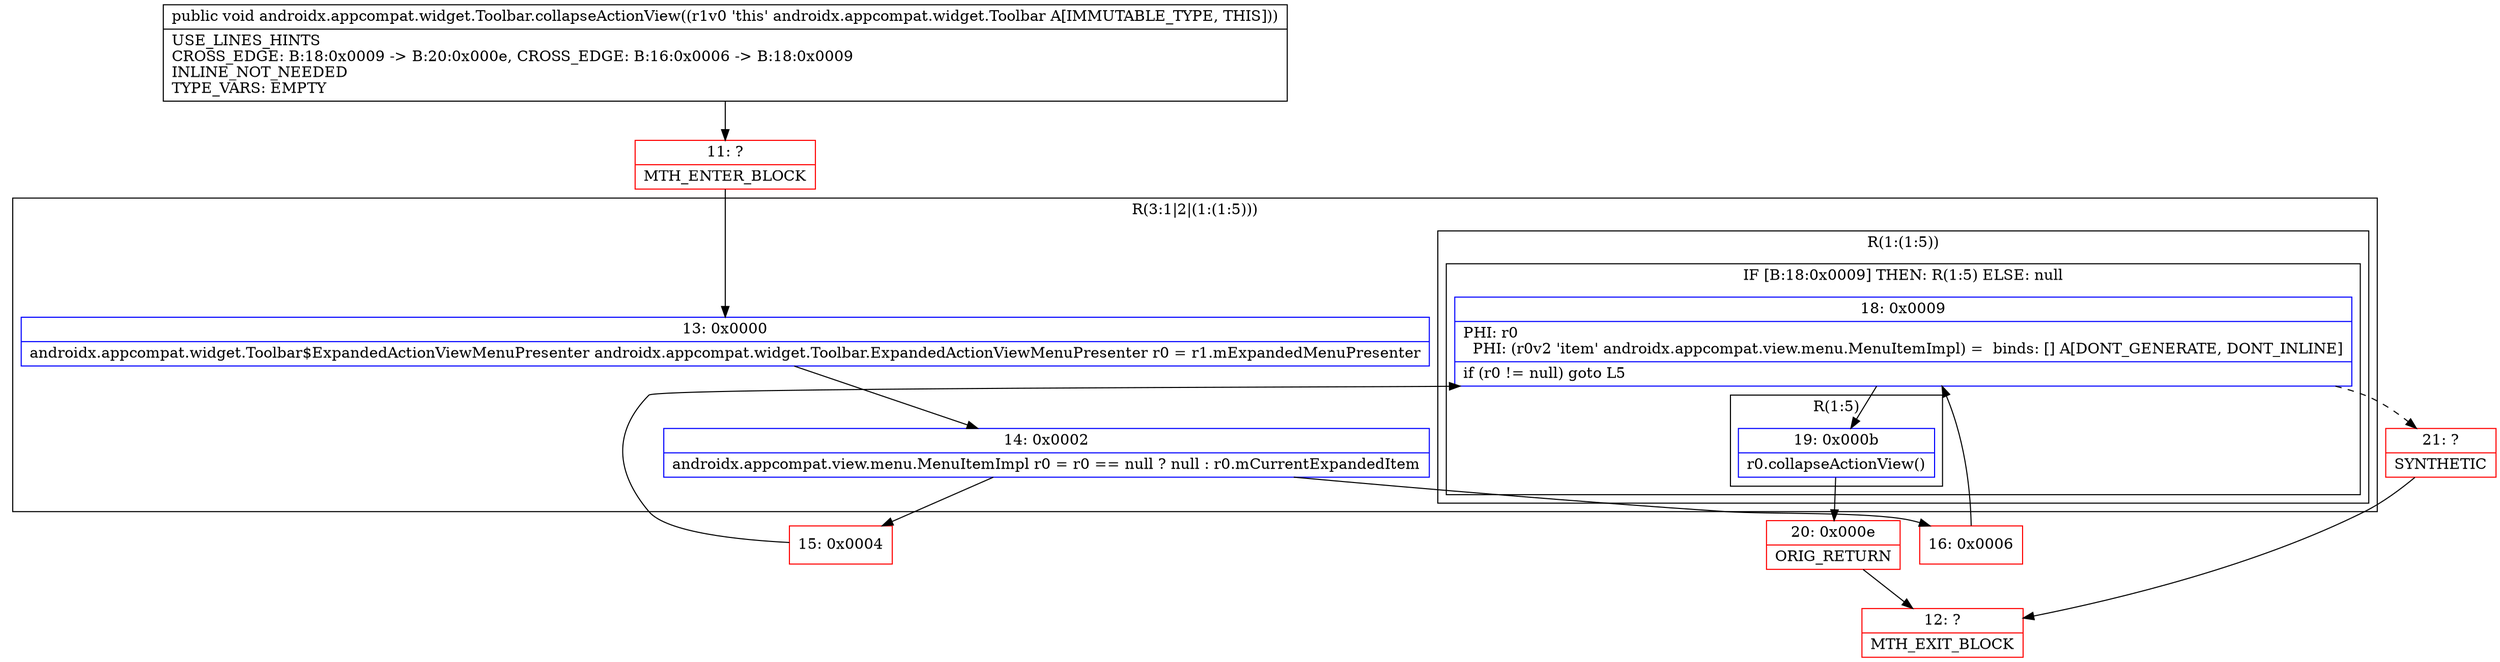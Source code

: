 digraph "CFG forandroidx.appcompat.widget.Toolbar.collapseActionView()V" {
subgraph cluster_Region_1160125327 {
label = "R(3:1|2|(1:(1:5)))";
node [shape=record,color=blue];
Node_13 [shape=record,label="{13\:\ 0x0000|androidx.appcompat.widget.Toolbar$ExpandedActionViewMenuPresenter androidx.appcompat.widget.Toolbar.ExpandedActionViewMenuPresenter r0 = r1.mExpandedMenuPresenter\l}"];
Node_14 [shape=record,label="{14\:\ 0x0002|androidx.appcompat.view.menu.MenuItemImpl r0 = r0 == null ? null : r0.mCurrentExpandedItem\l}"];
subgraph cluster_Region_447669744 {
label = "R(1:(1:5))";
node [shape=record,color=blue];
subgraph cluster_IfRegion_370675601 {
label = "IF [B:18:0x0009] THEN: R(1:5) ELSE: null";
node [shape=record,color=blue];
Node_18 [shape=record,label="{18\:\ 0x0009|PHI: r0 \l  PHI: (r0v2 'item' androidx.appcompat.view.menu.MenuItemImpl) =  binds: [] A[DONT_GENERATE, DONT_INLINE]\l|if (r0 != null) goto L5\l}"];
subgraph cluster_Region_1643266923 {
label = "R(1:5)";
node [shape=record,color=blue];
Node_19 [shape=record,label="{19\:\ 0x000b|r0.collapseActionView()\l}"];
}
}
}
}
Node_11 [shape=record,color=red,label="{11\:\ ?|MTH_ENTER_BLOCK\l}"];
Node_15 [shape=record,color=red,label="{15\:\ 0x0004}"];
Node_20 [shape=record,color=red,label="{20\:\ 0x000e|ORIG_RETURN\l}"];
Node_12 [shape=record,color=red,label="{12\:\ ?|MTH_EXIT_BLOCK\l}"];
Node_21 [shape=record,color=red,label="{21\:\ ?|SYNTHETIC\l}"];
Node_16 [shape=record,color=red,label="{16\:\ 0x0006}"];
MethodNode[shape=record,label="{public void androidx.appcompat.widget.Toolbar.collapseActionView((r1v0 'this' androidx.appcompat.widget.Toolbar A[IMMUTABLE_TYPE, THIS]))  | USE_LINES_HINTS\lCROSS_EDGE: B:18:0x0009 \-\> B:20:0x000e, CROSS_EDGE: B:16:0x0006 \-\> B:18:0x0009\lINLINE_NOT_NEEDED\lTYPE_VARS: EMPTY\l}"];
MethodNode -> Node_11;Node_13 -> Node_14;
Node_14 -> Node_15;
Node_14 -> Node_16;
Node_18 -> Node_19;
Node_18 -> Node_21[style=dashed];
Node_19 -> Node_20;
Node_11 -> Node_13;
Node_15 -> Node_18;
Node_20 -> Node_12;
Node_21 -> Node_12;
Node_16 -> Node_18;
}

